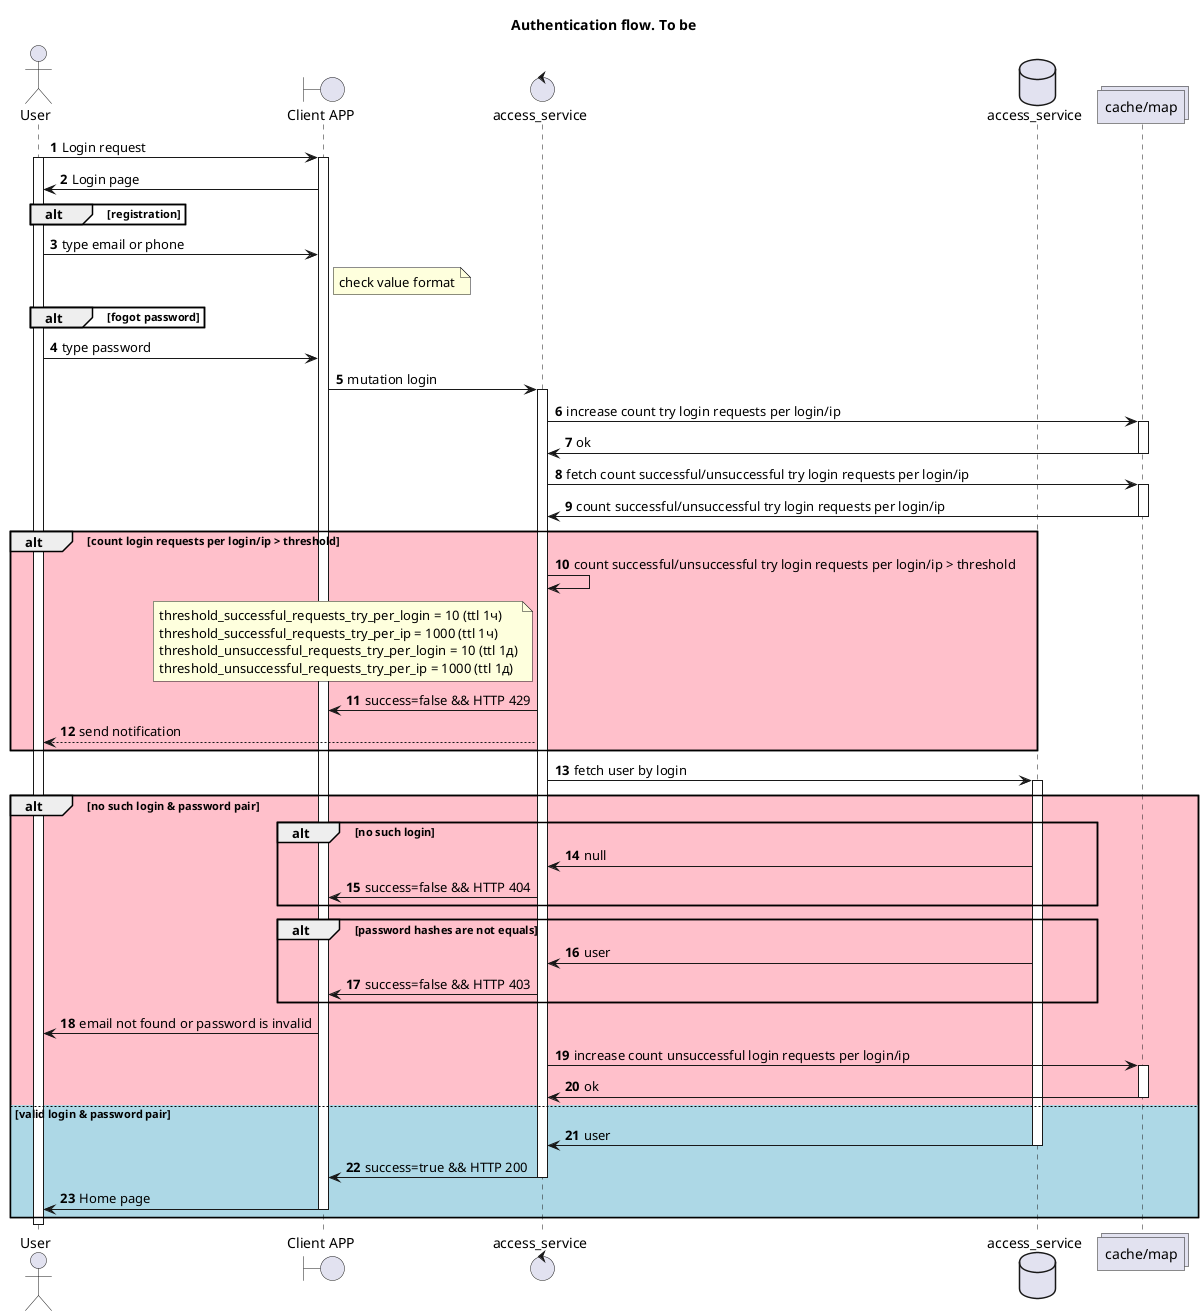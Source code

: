 @startuml
title "Authentication flow. To be"

actor User as U
boundary "Client APP" as GUI
control "access_service" as AC
database "access_service" as DB
collections "cache/map" as MAP

autonumber

U -> GUI: Login request
activate U
activate GUI
GUI -> U: Login page

alt registration
end
U -> GUI: type email or phone
note right GUI
check value format
end note
alt fogot password
end
U -> GUI: type password
GUI -> AC: mutation login
activate AC

AC -> MAP: increase count try login requests per login/ip
activate MAP
MAP -> AC: ok
deactivate MAP


AC -> MAP: fetch count successful/unsuccessful try login requests per login/ip
activate MAP
AC <- MAP: count successful/unsuccessful try login requests per login/ip
deactivate MAP
alt #Pink count login requests per login/ip > threshold
AC -> AC: count successful/unsuccessful try login requests per login/ip > threshold
note left AC
threshold_successful_requests_try_per_login = 10 (ttl 1ч)
threshold_successful_requests_try_per_ip = 1000 (ttl 1ч)
threshold_unsuccessful_requests_try_per_login = 10 (ttl 1д)
threshold_unsuccessful_requests_try_per_ip = 1000 (ttl 1д)
end note
AC -> GUI: success=false && HTTP 429
AC --> U: send notification
end

AC -> DB: fetch user by login
activate DB
alt #Pink no such login & password pair
alt no such login
DB -> AC: null
AC -> GUI: success=false && HTTP 404
end
alt password hashes are not equals
DB -> AC: user
AC -> GUI: success=false && HTTP 403
end
GUI -> U: email not found or password is invalid
AC -> MAP: increase count unsuccessful login requests per login/ip
activate MAP
MAP -> AC: ok
deactivate MAP

else #LightBlue valid login & password pair
DB -> AC: user
deactivate DB
AC -> GUI: success=true && HTTP 200
deactivate AC
GUI -> U: Home page
deactivate GUI
end
deactivate U
@enduml